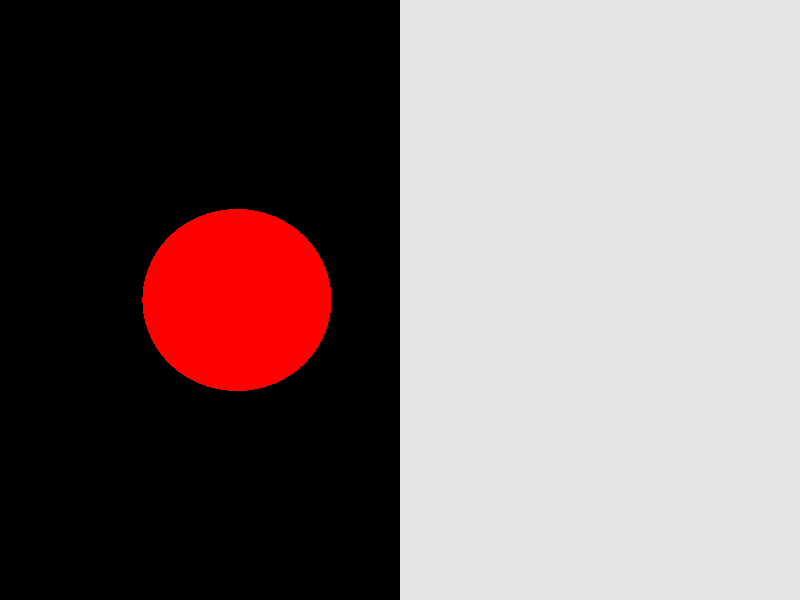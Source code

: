 camera
{
	location <0,0,0> // la position de l'observateur
	look_at <1000,0,0>  // le point de vue
}

light_source { <1500,200,-1900>
		color rgb<1,1,1>
}

light_source { <1100,-400,-1900>
      color rgb<1,1,1>
}

light_source { <1900,800,-1900>
      color rgb<1,1,1>
}

plane { <0,0,-1>,1000 // coord centre et rayon
         pigment { color rgb <0.9,0.9,0.9> }
}

sphere { <2000,0,530>, 300 // coord centre et rayon
         pigment { color rgb <1,0,0> }
         finish {specular 1}
}
